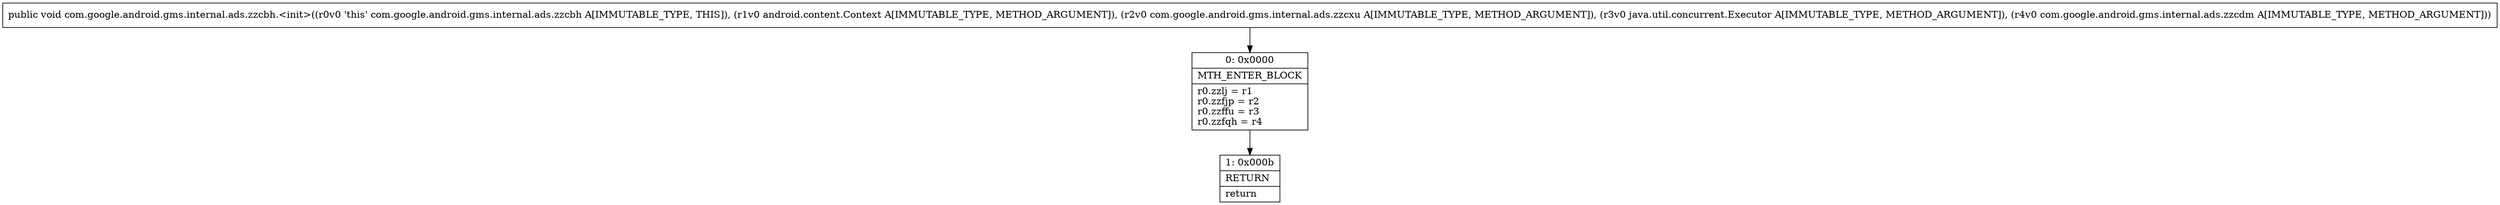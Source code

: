 digraph "CFG forcom.google.android.gms.internal.ads.zzcbh.\<init\>(Landroid\/content\/Context;Lcom\/google\/android\/gms\/internal\/ads\/zzcxu;Ljava\/util\/concurrent\/Executor;Lcom\/google\/android\/gms\/internal\/ads\/zzcdm;)V" {
Node_0 [shape=record,label="{0\:\ 0x0000|MTH_ENTER_BLOCK\l|r0.zzlj = r1\lr0.zzfjp = r2\lr0.zzffu = r3\lr0.zzfqh = r4\l}"];
Node_1 [shape=record,label="{1\:\ 0x000b|RETURN\l|return\l}"];
MethodNode[shape=record,label="{public void com.google.android.gms.internal.ads.zzcbh.\<init\>((r0v0 'this' com.google.android.gms.internal.ads.zzcbh A[IMMUTABLE_TYPE, THIS]), (r1v0 android.content.Context A[IMMUTABLE_TYPE, METHOD_ARGUMENT]), (r2v0 com.google.android.gms.internal.ads.zzcxu A[IMMUTABLE_TYPE, METHOD_ARGUMENT]), (r3v0 java.util.concurrent.Executor A[IMMUTABLE_TYPE, METHOD_ARGUMENT]), (r4v0 com.google.android.gms.internal.ads.zzcdm A[IMMUTABLE_TYPE, METHOD_ARGUMENT])) }"];
MethodNode -> Node_0;
Node_0 -> Node_1;
}

